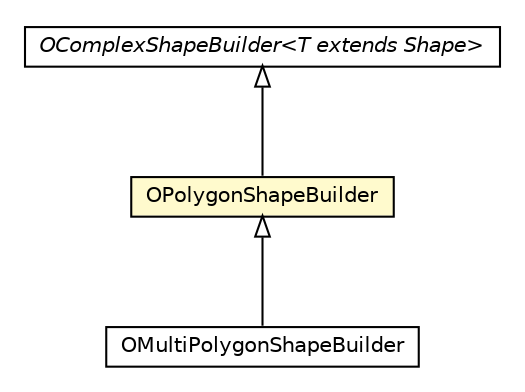 #!/usr/local/bin/dot
#
# Class diagram 
# Generated by UMLGraph version R5_6-24-gf6e263 (http://www.umlgraph.org/)
#

digraph G {
	edge [fontname="Helvetica",fontsize=10,labelfontname="Helvetica",labelfontsize=10];
	node [fontname="Helvetica",fontsize=10,shape=plaintext];
	nodesep=0.25;
	ranksep=0.5;
	// com.orientechnologies.spatial.shape.OMultiPolygonShapeBuilder
	c4990024 [label=<<table title="com.orientechnologies.spatial.shape.OMultiPolygonShapeBuilder" border="0" cellborder="1" cellspacing="0" cellpadding="2" port="p" href="./OMultiPolygonShapeBuilder.html">
		<tr><td><table border="0" cellspacing="0" cellpadding="1">
<tr><td align="center" balign="center"> OMultiPolygonShapeBuilder </td></tr>
		</table></td></tr>
		</table>>, URL="./OMultiPolygonShapeBuilder.html", fontname="Helvetica", fontcolor="black", fontsize=10.0];
	// com.orientechnologies.spatial.shape.OPolygonShapeBuilder
	c4990029 [label=<<table title="com.orientechnologies.spatial.shape.OPolygonShapeBuilder" border="0" cellborder="1" cellspacing="0" cellpadding="2" port="p" bgcolor="lemonChiffon" href="./OPolygonShapeBuilder.html">
		<tr><td><table border="0" cellspacing="0" cellpadding="1">
<tr><td align="center" balign="center"> OPolygonShapeBuilder </td></tr>
		</table></td></tr>
		</table>>, URL="./OPolygonShapeBuilder.html", fontname="Helvetica", fontcolor="black", fontsize=10.0];
	// com.orientechnologies.spatial.shape.OComplexShapeBuilder<T extends org.locationtech.spatial4j.shape.Shape>
	c4990033 [label=<<table title="com.orientechnologies.spatial.shape.OComplexShapeBuilder" border="0" cellborder="1" cellspacing="0" cellpadding="2" port="p" href="./OComplexShapeBuilder.html">
		<tr><td><table border="0" cellspacing="0" cellpadding="1">
<tr><td align="center" balign="center"><font face="Helvetica-Oblique"> OComplexShapeBuilder&lt;T extends Shape&gt; </font></td></tr>
		</table></td></tr>
		</table>>, URL="./OComplexShapeBuilder.html", fontname="Helvetica", fontcolor="black", fontsize=10.0];
	//com.orientechnologies.spatial.shape.OMultiPolygonShapeBuilder extends com.orientechnologies.spatial.shape.OPolygonShapeBuilder
	c4990029:p -> c4990024:p [dir=back,arrowtail=empty];
	//com.orientechnologies.spatial.shape.OPolygonShapeBuilder extends com.orientechnologies.spatial.shape.OComplexShapeBuilder<org.locationtech.spatial4j.shape.jts.JtsGeometry>
	c4990033:p -> c4990029:p [dir=back,arrowtail=empty];
}


